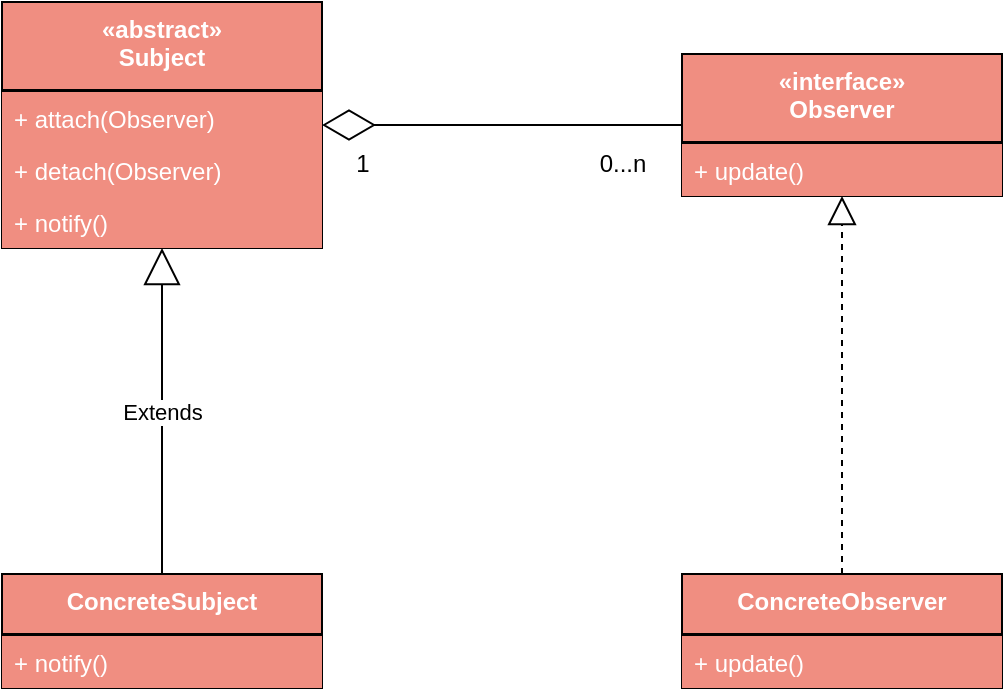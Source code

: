 <mxfile version="12.4.8" type="github">
  <diagram id="jN0pwHWUutFUrArXv42D" name="Page-1">
    <mxGraphModel dx="1186" dy="741" grid="1" gridSize="10" guides="1" tooltips="1" connect="1" arrows="1" fold="1" page="1" pageScale="1" pageWidth="827" pageHeight="1169" math="0" shadow="0">
      <root>
        <mxCell id="0"/>
        <mxCell id="1" parent="0"/>
        <mxCell id="ltETeo1YsecCRxHLnXGT-1" value="«interface»&#xa;Observer" style="swimlane;fontStyle=1;align=center;verticalAlign=top;childLayout=stackLayout;horizontal=1;startSize=44;horizontalStack=0;resizeParent=1;resizeParentMax=0;resizeLast=0;collapsible=1;marginBottom=0;fillColor=#F08E81;fontColor=#FFFFFF;" vertex="1" parent="1">
          <mxGeometry x="480" y="180" width="160" height="71" as="geometry"/>
        </mxCell>
        <mxCell id="ltETeo1YsecCRxHLnXGT-3" value="" style="line;strokeWidth=1;fillColor=#F08E81;align=left;verticalAlign=middle;spacingTop=-1;spacingLeft=3;spacingRight=3;rotatable=0;labelPosition=right;points=[];portConstraint=eastwest;fontColor=#FFFFFF;" vertex="1" parent="ltETeo1YsecCRxHLnXGT-1">
          <mxGeometry y="44" width="160" height="1" as="geometry"/>
        </mxCell>
        <mxCell id="ltETeo1YsecCRxHLnXGT-4" value="+ update()" style="text;strokeColor=none;fillColor=#F08E81;align=left;verticalAlign=top;spacingLeft=4;spacingRight=4;overflow=hidden;rotatable=0;points=[[0,0.5],[1,0.5]];portConstraint=eastwest;fontColor=#FFFFFF;" vertex="1" parent="ltETeo1YsecCRxHLnXGT-1">
          <mxGeometry y="45" width="160" height="26" as="geometry"/>
        </mxCell>
        <mxCell id="ltETeo1YsecCRxHLnXGT-6" value="«abstract»&#xa;Subject" style="swimlane;fontStyle=1;align=center;verticalAlign=top;childLayout=stackLayout;horizontal=1;startSize=44;horizontalStack=0;resizeParent=1;resizeParentMax=0;resizeLast=0;collapsible=1;marginBottom=0;fillColor=#F08E81;fontColor=#FFFFFF;" vertex="1" parent="1">
          <mxGeometry x="140" y="154" width="160" height="123" as="geometry"/>
        </mxCell>
        <mxCell id="ltETeo1YsecCRxHLnXGT-7" value="" style="line;strokeWidth=1;fillColor=#F08E81;align=left;verticalAlign=middle;spacingTop=-1;spacingLeft=3;spacingRight=3;rotatable=0;labelPosition=right;points=[];portConstraint=eastwest;fontColor=#FFFFFF;" vertex="1" parent="ltETeo1YsecCRxHLnXGT-6">
          <mxGeometry y="44" width="160" height="1" as="geometry"/>
        </mxCell>
        <mxCell id="ltETeo1YsecCRxHLnXGT-8" value="+ attach(Observer)" style="text;strokeColor=none;fillColor=#F08E81;align=left;verticalAlign=top;spacingLeft=4;spacingRight=4;overflow=hidden;rotatable=0;points=[[0,0.5],[1,0.5]];portConstraint=eastwest;fontColor=#FFFFFF;" vertex="1" parent="ltETeo1YsecCRxHLnXGT-6">
          <mxGeometry y="45" width="160" height="26" as="geometry"/>
        </mxCell>
        <mxCell id="ltETeo1YsecCRxHLnXGT-9" value="+ detach(Observer)" style="text;strokeColor=none;fillColor=#F08E81;align=left;verticalAlign=top;spacingLeft=4;spacingRight=4;overflow=hidden;rotatable=0;points=[[0,0.5],[1,0.5]];portConstraint=eastwest;fontColor=#FFFFFF;" vertex="1" parent="ltETeo1YsecCRxHLnXGT-6">
          <mxGeometry y="71" width="160" height="26" as="geometry"/>
        </mxCell>
        <mxCell id="ltETeo1YsecCRxHLnXGT-10" value="+ notify()" style="text;strokeColor=none;fillColor=#F08E81;align=left;verticalAlign=top;spacingLeft=4;spacingRight=4;overflow=hidden;rotatable=0;points=[[0,0.5],[1,0.5]];portConstraint=eastwest;fontColor=#FFFFFF;" vertex="1" parent="ltETeo1YsecCRxHLnXGT-6">
          <mxGeometry y="97" width="160" height="26" as="geometry"/>
        </mxCell>
        <mxCell id="ltETeo1YsecCRxHLnXGT-11" value="ConcreteSubject" style="swimlane;fontStyle=1;align=center;verticalAlign=top;childLayout=stackLayout;horizontal=1;startSize=30;horizontalStack=0;resizeParent=1;resizeParentMax=0;resizeLast=0;collapsible=1;marginBottom=0;fillColor=#F08E81;fontColor=#FFFFFF;" vertex="1" parent="1">
          <mxGeometry x="140" y="440" width="160" height="57" as="geometry"/>
        </mxCell>
        <mxCell id="ltETeo1YsecCRxHLnXGT-12" value="" style="line;strokeWidth=1;fillColor=#F08E81;align=left;verticalAlign=middle;spacingTop=-1;spacingLeft=3;spacingRight=3;rotatable=0;labelPosition=right;points=[];portConstraint=eastwest;fontColor=#FFFFFF;" vertex="1" parent="ltETeo1YsecCRxHLnXGT-11">
          <mxGeometry y="30" width="160" height="1" as="geometry"/>
        </mxCell>
        <mxCell id="ltETeo1YsecCRxHLnXGT-15" value="+ notify()" style="text;strokeColor=none;fillColor=#F08E81;align=left;verticalAlign=top;spacingLeft=4;spacingRight=4;overflow=hidden;rotatable=0;points=[[0,0.5],[1,0.5]];portConstraint=eastwest;fontColor=#FFFFFF;" vertex="1" parent="ltETeo1YsecCRxHLnXGT-11">
          <mxGeometry y="31" width="160" height="26" as="geometry"/>
        </mxCell>
        <mxCell id="ltETeo1YsecCRxHLnXGT-16" value="ConcreteObserver" style="swimlane;fontStyle=1;align=center;verticalAlign=top;childLayout=stackLayout;horizontal=1;startSize=30;horizontalStack=0;resizeParent=1;resizeParentMax=0;resizeLast=0;collapsible=1;marginBottom=0;fillColor=#F08E81;fontColor=#FFFFFF;" vertex="1" parent="1">
          <mxGeometry x="480" y="440" width="160" height="57" as="geometry"/>
        </mxCell>
        <mxCell id="ltETeo1YsecCRxHLnXGT-17" value="" style="line;strokeWidth=1;fillColor=#F08E81;align=left;verticalAlign=middle;spacingTop=-1;spacingLeft=3;spacingRight=3;rotatable=0;labelPosition=right;points=[];portConstraint=eastwest;fontColor=#FFFFFF;" vertex="1" parent="ltETeo1YsecCRxHLnXGT-16">
          <mxGeometry y="30" width="160" height="1" as="geometry"/>
        </mxCell>
        <mxCell id="ltETeo1YsecCRxHLnXGT-18" value="+ update()" style="text;strokeColor=none;fillColor=#F08E81;align=left;verticalAlign=top;spacingLeft=4;spacingRight=4;overflow=hidden;rotatable=0;points=[[0,0.5],[1,0.5]];portConstraint=eastwest;fontColor=#FFFFFF;" vertex="1" parent="ltETeo1YsecCRxHLnXGT-16">
          <mxGeometry y="31" width="160" height="26" as="geometry"/>
        </mxCell>
        <mxCell id="ltETeo1YsecCRxHLnXGT-19" value="" style="endArrow=block;dashed=1;endFill=0;endSize=12;html=1;fontColor=#FFFFFF;entryX=0.5;entryY=1;entryDx=0;entryDy=0;exitX=0.5;exitY=0;exitDx=0;exitDy=0;" edge="1" parent="1" source="ltETeo1YsecCRxHLnXGT-16" target="ltETeo1YsecCRxHLnXGT-1">
          <mxGeometry width="160" relative="1" as="geometry">
            <mxPoint x="290" y="570" as="sourcePoint"/>
            <mxPoint x="450" y="570" as="targetPoint"/>
          </mxGeometry>
        </mxCell>
        <mxCell id="ltETeo1YsecCRxHLnXGT-20" value="Extends" style="endArrow=block;endSize=16;endFill=0;html=1;fontColor=#000000;entryX=0.5;entryY=1;entryDx=0;entryDy=0;exitX=0.5;exitY=0;exitDx=0;exitDy=0;" edge="1" parent="1" source="ltETeo1YsecCRxHLnXGT-11" target="ltETeo1YsecCRxHLnXGT-6">
          <mxGeometry width="160" relative="1" as="geometry">
            <mxPoint x="150" y="560" as="sourcePoint"/>
            <mxPoint x="310" y="560" as="targetPoint"/>
          </mxGeometry>
        </mxCell>
        <mxCell id="ltETeo1YsecCRxHLnXGT-24" value="" style="endArrow=diamondThin;endFill=0;endSize=24;html=1;fontColor=#000000;entryX=1;entryY=0.5;entryDx=0;entryDy=0;exitX=0;exitY=0.5;exitDx=0;exitDy=0;" edge="1" parent="1" source="ltETeo1YsecCRxHLnXGT-1" target="ltETeo1YsecCRxHLnXGT-6">
          <mxGeometry width="160" relative="1" as="geometry">
            <mxPoint x="280" y="600" as="sourcePoint"/>
            <mxPoint x="440" y="600" as="targetPoint"/>
          </mxGeometry>
        </mxCell>
        <mxCell id="ltETeo1YsecCRxHLnXGT-27" value="1" style="text;html=1;align=center;verticalAlign=middle;resizable=0;points=[];autosize=1;fontColor=#000000;" vertex="1" parent="1">
          <mxGeometry x="310" y="225" width="20" height="20" as="geometry"/>
        </mxCell>
        <mxCell id="ltETeo1YsecCRxHLnXGT-29" value="0...n" style="text;html=1;align=center;verticalAlign=middle;resizable=0;points=[];autosize=1;fontColor=#000000;" vertex="1" parent="1">
          <mxGeometry x="430" y="225" width="40" height="20" as="geometry"/>
        </mxCell>
      </root>
    </mxGraphModel>
  </diagram>
</mxfile>
